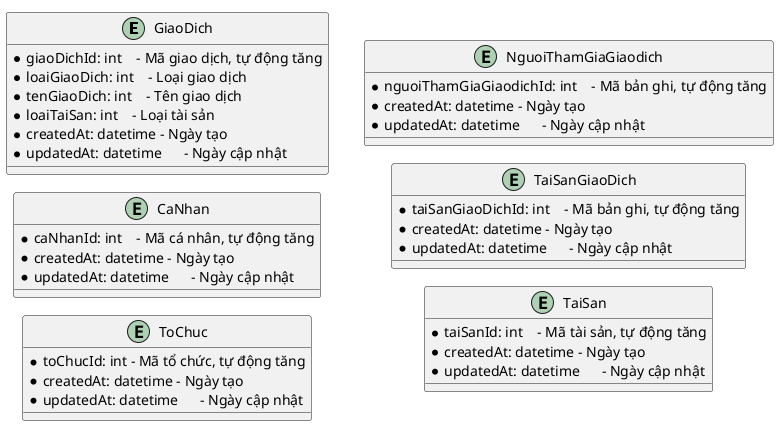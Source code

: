 @startuml ldm
!pragma layout smetana
left to right direction
entity GiaoDich
entity CaNhan
entity ToChuc
entity NguoiThamGiaGiaodich
entity TaiSanGiaoDich

entity GiaoDich {
  * giaoDichId: int    - Mã giao dịch, tự động tăng
  * loaiGiaoDich: int    - Loại giao dịch
  * tenGiaoDich: int    - Tên giao dịch
  * loaiTaiSan: int    - Loại tài sản 
  * createdAt: datetime - Ngày tạo
  * updatedAt: datetime      - Ngày cập nhật

}
entity CaNhan {
  * caNhanId: int    - Mã cá nhân, tự động tăng
  * createdAt: datetime - Ngày tạo
  * updatedAt: datetime      - Ngày cập nhật
}
entity ToChuc {
  * toChucId: int - Mã tổ chức, tự động tăng
  * createdAt: datetime - Ngày tạo
  * updatedAt: datetime      - Ngày cập nhật
}
entity NguoiThamGiaGiaodich {
  * nguoiThamGiaGiaodichId: int    - Mã bản ghi, tự động tăng
  * createdAt: datetime - Ngày tạo
  * updatedAt: datetime      - Ngày cập nhật
}
entity TaiSan {
  * taiSanId: int    - Mã tài sản, tự động tăng
  * createdAt: datetime - Ngày tạo
  * updatedAt: datetime      - Ngày cập nhật
}

entity TaiSanGiaoDich {
  * taiSanGiaoDichId: int    - Mã bản ghi, tự động tăng
  * createdAt: datetime - Ngày tạo
  * updatedAt: datetime      - Ngày cập nhật
}


@enduml
